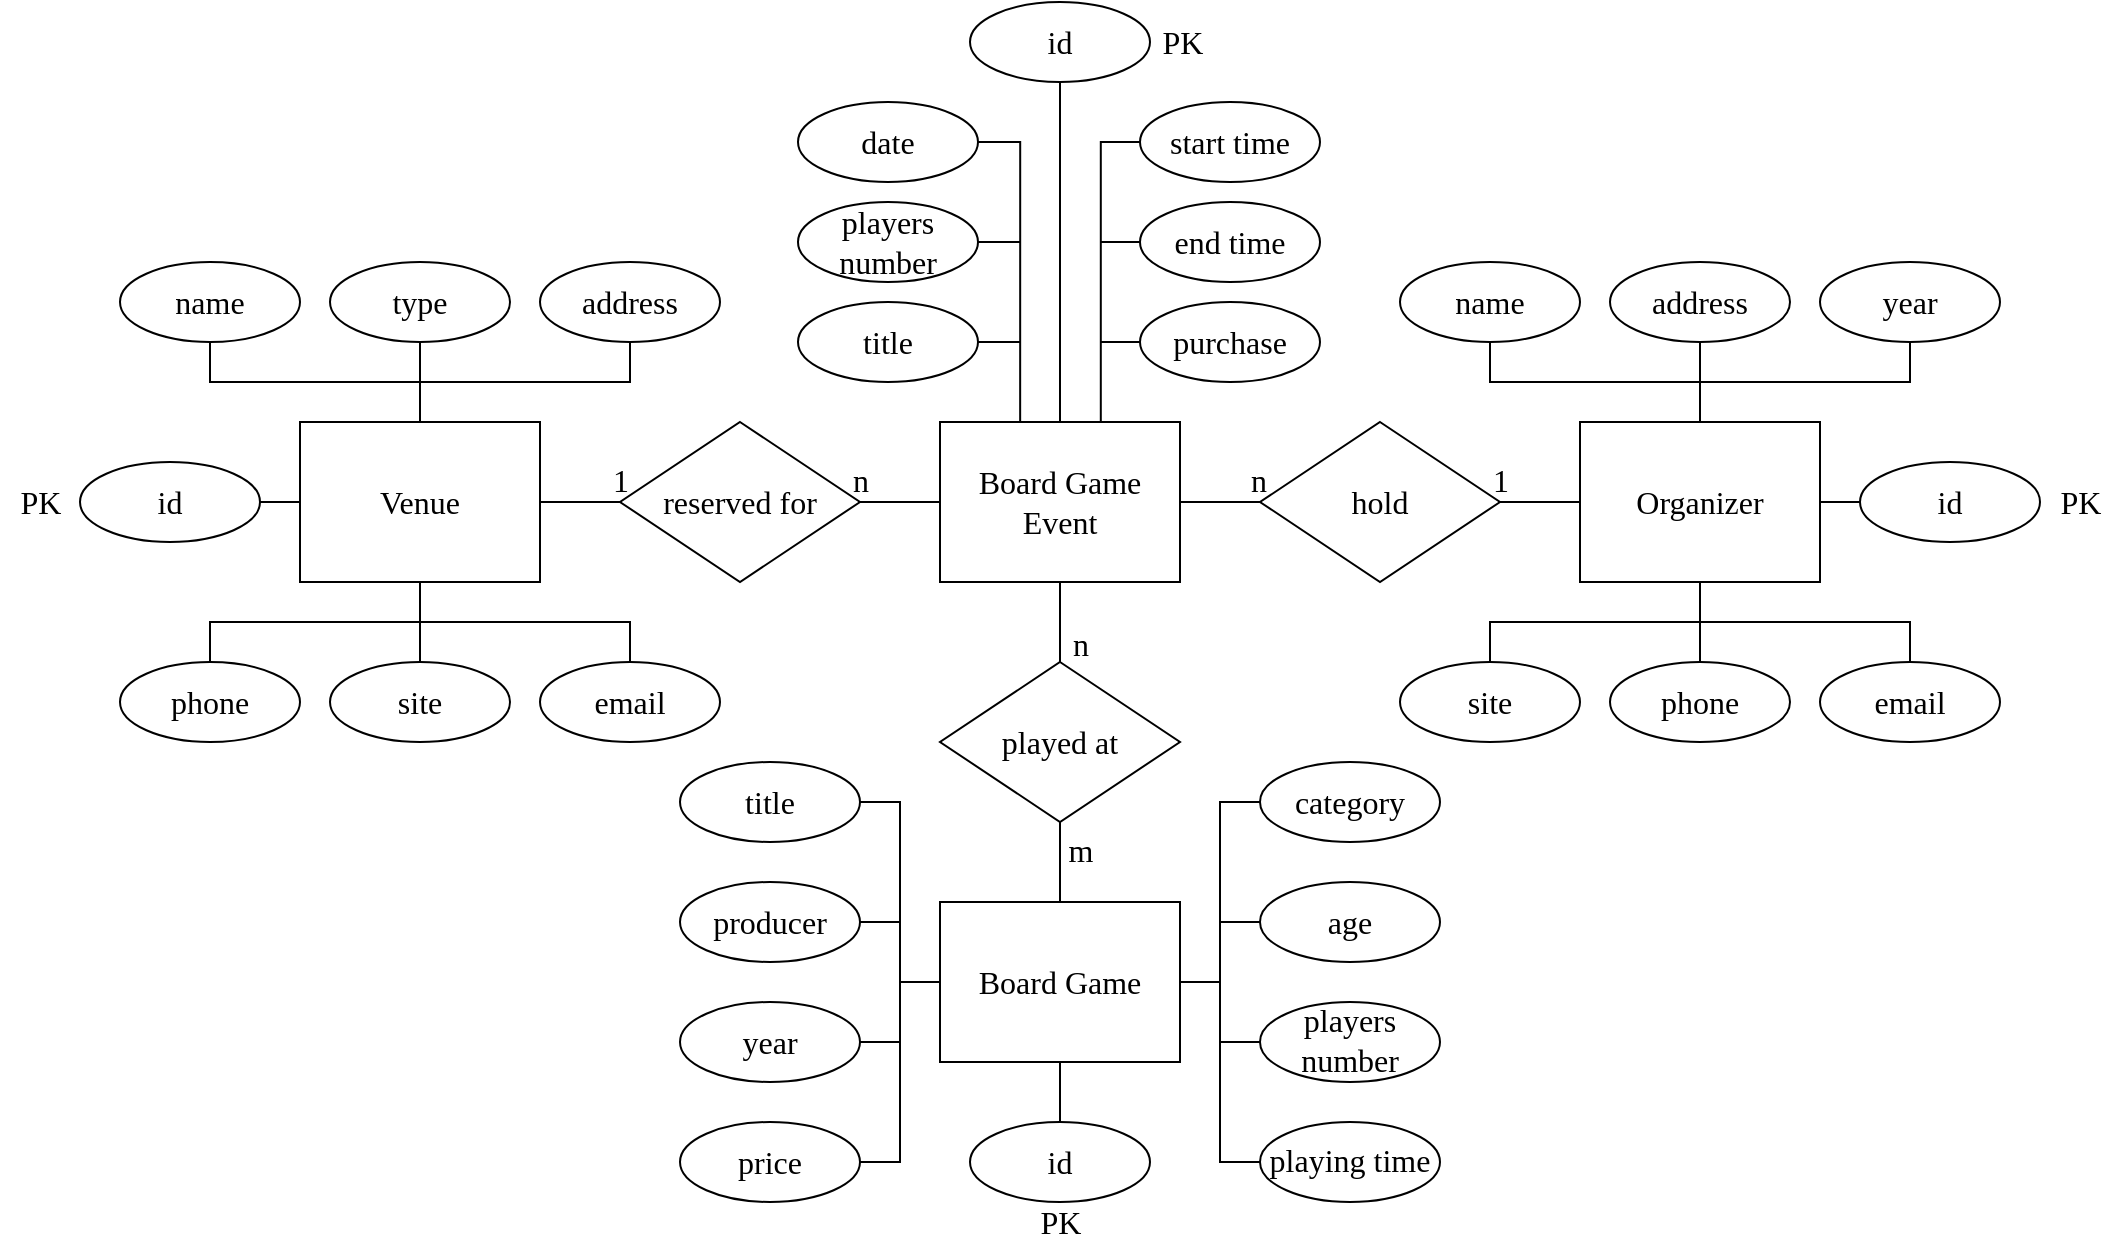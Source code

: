 <mxfile version="15.6.8" type="device"><diagram id="ZZBxsunZP16yqolOKHo-" name="Board Game Events"><mxGraphModel dx="1221" dy="660" grid="1" gridSize="10" guides="1" tooltips="1" connect="1" arrows="1" fold="1" page="1" pageScale="1" pageWidth="1169" pageHeight="827" math="0" shadow="0"><root><mxCell id="0"/><mxCell id="1" parent="0"/><mxCell id="dvmaPMy_Xci81uZpw_uD-16" style="edgeStyle=orthogonalEdgeStyle;rounded=0;orthogonalLoop=1;jettySize=auto;html=1;exitX=0.5;exitY=1;exitDx=0;exitDy=0;entryX=0.5;entryY=0;entryDx=0;entryDy=0;fontFamily=Times New Roman;fontSize=16;endArrow=none;endFill=0;" edge="1" parent="1" source="dvmaPMy_Xci81uZpw_uD-4" target="dvmaPMy_Xci81uZpw_uD-11"><mxGeometry relative="1" as="geometry"/></mxCell><mxCell id="dvmaPMy_Xci81uZpw_uD-20" value="n" style="edgeLabel;html=1;align=center;verticalAlign=middle;resizable=0;points=[];fontSize=16;fontFamily=Times New Roman;" vertex="1" connectable="0" parent="dvmaPMy_Xci81uZpw_uD-16"><mxGeometry x="0.268" y="1" relative="1" as="geometry"><mxPoint x="9" y="5" as="offset"/></mxGeometry></mxCell><mxCell id="dvmaPMy_Xci81uZpw_uD-18" style="edgeStyle=orthogonalEdgeStyle;rounded=0;orthogonalLoop=1;jettySize=auto;html=1;exitX=1;exitY=0.5;exitDx=0;exitDy=0;entryX=0;entryY=0.5;entryDx=0;entryDy=0;fontFamily=Times New Roman;fontSize=16;endArrow=none;endFill=0;" edge="1" parent="1" source="dvmaPMy_Xci81uZpw_uD-4" target="dvmaPMy_Xci81uZpw_uD-12"><mxGeometry relative="1" as="geometry"/></mxCell><mxCell id="dvmaPMy_Xci81uZpw_uD-23" value="n" style="edgeLabel;html=1;align=center;verticalAlign=middle;resizable=0;points=[];fontSize=16;fontFamily=Times New Roman;" vertex="1" connectable="0" parent="dvmaPMy_Xci81uZpw_uD-18"><mxGeometry x="0.278" y="-1" relative="1" as="geometry"><mxPoint x="13" y="-12" as="offset"/></mxGeometry></mxCell><mxCell id="dvmaPMy_Xci81uZpw_uD-36" style="edgeStyle=orthogonalEdgeStyle;rounded=0;orthogonalLoop=1;jettySize=auto;html=1;exitX=0.334;exitY=0.004;exitDx=0;exitDy=0;entryX=1;entryY=0.5;entryDx=0;entryDy=0;fontFamily=Times New Roman;fontSize=16;endArrow=none;endFill=0;exitPerimeter=0;" edge="1" parent="1" source="dvmaPMy_Xci81uZpw_uD-4" target="dvmaPMy_Xci81uZpw_uD-31"><mxGeometry relative="1" as="geometry"><Array as="points"><mxPoint x="565" y="174"/></Array></mxGeometry></mxCell><mxCell id="dvmaPMy_Xci81uZpw_uD-39" style="edgeStyle=orthogonalEdgeStyle;rounded=0;orthogonalLoop=1;jettySize=auto;html=1;exitX=0.67;exitY=0.003;exitDx=0;exitDy=0;entryX=0;entryY=0.5;entryDx=0;entryDy=0;fontFamily=Times New Roman;fontSize=16;endArrow=none;endFill=0;exitPerimeter=0;" edge="1" parent="1" source="dvmaPMy_Xci81uZpw_uD-4" target="dvmaPMy_Xci81uZpw_uD-33"><mxGeometry relative="1" as="geometry"><Array as="points"><mxPoint x="605" y="174"/></Array></mxGeometry></mxCell><mxCell id="dvmaPMy_Xci81uZpw_uD-42" style="edgeStyle=orthogonalEdgeStyle;rounded=0;orthogonalLoop=1;jettySize=auto;html=1;exitX=0.5;exitY=0;exitDx=0;exitDy=0;entryX=0.5;entryY=1;entryDx=0;entryDy=0;fontFamily=Times New Roman;fontSize=16;endArrow=none;endFill=0;" edge="1" parent="1" source="dvmaPMy_Xci81uZpw_uD-4" target="dvmaPMy_Xci81uZpw_uD-28"><mxGeometry relative="1" as="geometry"/></mxCell><mxCell id="dvmaPMy_Xci81uZpw_uD-4" value="&lt;font face=&quot;Times New Roman&quot; style=&quot;font-size: 16px&quot;&gt;Board Game&lt;br&gt;Event&lt;/font&gt;" style="rounded=0;whiteSpace=wrap;html=1;" vertex="1" parent="1"><mxGeometry x="525" y="314" width="120" height="80" as="geometry"/></mxCell><mxCell id="dvmaPMy_Xci81uZpw_uD-54" style="edgeStyle=orthogonalEdgeStyle;rounded=0;orthogonalLoop=1;jettySize=auto;html=1;exitX=1;exitY=0.5;exitDx=0;exitDy=0;entryX=0;entryY=0.5;entryDx=0;entryDy=0;fontFamily=Times New Roman;fontSize=16;endArrow=none;endFill=0;" edge="1" parent="1" source="dvmaPMy_Xci81uZpw_uD-5" target="dvmaPMy_Xci81uZpw_uD-46"><mxGeometry relative="1" as="geometry"/></mxCell><mxCell id="dvmaPMy_Xci81uZpw_uD-98" style="edgeStyle=orthogonalEdgeStyle;rounded=0;orthogonalLoop=1;jettySize=auto;html=1;exitX=0.5;exitY=0;exitDx=0;exitDy=0;entryX=0.5;entryY=1;entryDx=0;entryDy=0;fontFamily=Times New Roman;fontSize=16;endArrow=none;endFill=0;" edge="1" parent="1" source="dvmaPMy_Xci81uZpw_uD-5" target="dvmaPMy_Xci81uZpw_uD-93"><mxGeometry relative="1" as="geometry"/></mxCell><mxCell id="dvmaPMy_Xci81uZpw_uD-5" value="Organizer" style="rounded=0;whiteSpace=wrap;html=1;fontFamily=Times New Roman;fontSize=16;" vertex="1" parent="1"><mxGeometry x="845" y="314" width="120" height="80" as="geometry"/></mxCell><mxCell id="dvmaPMy_Xci81uZpw_uD-53" style="edgeStyle=orthogonalEdgeStyle;rounded=0;orthogonalLoop=1;jettySize=auto;html=1;exitX=0.5;exitY=1;exitDx=0;exitDy=0;entryX=0.5;entryY=0;entryDx=0;entryDy=0;fontFamily=Times New Roman;fontSize=16;endArrow=none;endFill=0;" edge="1" parent="1" source="dvmaPMy_Xci81uZpw_uD-6" target="dvmaPMy_Xci81uZpw_uD-48"><mxGeometry relative="1" as="geometry"/></mxCell><mxCell id="dvmaPMy_Xci81uZpw_uD-83" style="edgeStyle=orthogonalEdgeStyle;rounded=0;orthogonalLoop=1;jettySize=auto;html=1;exitX=0;exitY=0.5;exitDx=0;exitDy=0;entryX=1;entryY=0.5;entryDx=0;entryDy=0;fontFamily=Times New Roman;fontSize=16;endArrow=none;endFill=0;" edge="1" parent="1" source="dvmaPMy_Xci81uZpw_uD-6" target="dvmaPMy_Xci81uZpw_uD-74"><mxGeometry relative="1" as="geometry"/></mxCell><mxCell id="dvmaPMy_Xci81uZpw_uD-6" value="&lt;font face=&quot;Times New Roman&quot; style=&quot;font-size: 16px&quot;&gt;Board Game&lt;/font&gt;" style="rounded=0;whiteSpace=wrap;html=1;" vertex="1" parent="1"><mxGeometry x="525" y="554" width="120" height="80" as="geometry"/></mxCell><mxCell id="dvmaPMy_Xci81uZpw_uD-55" style="edgeStyle=orthogonalEdgeStyle;rounded=0;orthogonalLoop=1;jettySize=auto;html=1;exitX=0;exitY=0.5;exitDx=0;exitDy=0;entryX=1;entryY=0.5;entryDx=0;entryDy=0;fontFamily=Times New Roman;fontSize=16;endArrow=none;endFill=0;" edge="1" parent="1" source="dvmaPMy_Xci81uZpw_uD-7" target="dvmaPMy_Xci81uZpw_uD-50"><mxGeometry relative="1" as="geometry"/></mxCell><mxCell id="dvmaPMy_Xci81uZpw_uD-65" style="edgeStyle=orthogonalEdgeStyle;rounded=0;orthogonalLoop=1;jettySize=auto;html=1;exitX=0.5;exitY=0;exitDx=0;exitDy=0;entryX=0.5;entryY=1;entryDx=0;entryDy=0;fontFamily=Times New Roman;fontSize=16;endArrow=none;endFill=0;" edge="1" parent="1" source="dvmaPMy_Xci81uZpw_uD-7" target="dvmaPMy_Xci81uZpw_uD-57"><mxGeometry relative="1" as="geometry"/></mxCell><mxCell id="dvmaPMy_Xci81uZpw_uD-69" style="edgeStyle=orthogonalEdgeStyle;rounded=0;orthogonalLoop=1;jettySize=auto;html=1;exitX=0.5;exitY=1;exitDx=0;exitDy=0;entryX=0.5;entryY=0;entryDx=0;entryDy=0;fontFamily=Times New Roman;fontSize=16;endArrow=none;endFill=0;" edge="1" parent="1" source="dvmaPMy_Xci81uZpw_uD-7" target="dvmaPMy_Xci81uZpw_uD-60"><mxGeometry relative="1" as="geometry"/></mxCell><mxCell id="dvmaPMy_Xci81uZpw_uD-7" value="&lt;font face=&quot;Times New Roman&quot; style=&quot;font-size: 16px&quot;&gt;Venue&lt;/font&gt;" style="rounded=0;whiteSpace=wrap;html=1;" vertex="1" parent="1"><mxGeometry x="205" y="314" width="120" height="80" as="geometry"/></mxCell><mxCell id="dvmaPMy_Xci81uZpw_uD-17" style="edgeStyle=orthogonalEdgeStyle;rounded=0;orthogonalLoop=1;jettySize=auto;html=1;exitX=0.5;exitY=1;exitDx=0;exitDy=0;entryX=0.5;entryY=0;entryDx=0;entryDy=0;fontFamily=Times New Roman;fontSize=16;endArrow=none;endFill=0;" edge="1" parent="1" source="dvmaPMy_Xci81uZpw_uD-11" target="dvmaPMy_Xci81uZpw_uD-6"><mxGeometry relative="1" as="geometry"/></mxCell><mxCell id="dvmaPMy_Xci81uZpw_uD-21" value="m" style="edgeLabel;html=1;align=center;verticalAlign=middle;resizable=0;points=[];fontSize=16;fontFamily=Times New Roman;" vertex="1" connectable="0" parent="dvmaPMy_Xci81uZpw_uD-17"><mxGeometry x="-0.316" relative="1" as="geometry"><mxPoint x="10" as="offset"/></mxGeometry></mxCell><mxCell id="dvmaPMy_Xci81uZpw_uD-11" value="played at" style="rhombus;whiteSpace=wrap;html=1;fontFamily=Times New Roman;fontSize=16;" vertex="1" parent="1"><mxGeometry x="525" y="434" width="120" height="80" as="geometry"/></mxCell><mxCell id="dvmaPMy_Xci81uZpw_uD-19" style="edgeStyle=orthogonalEdgeStyle;rounded=0;orthogonalLoop=1;jettySize=auto;html=1;exitX=1;exitY=0.5;exitDx=0;exitDy=0;entryX=0;entryY=0.5;entryDx=0;entryDy=0;fontFamily=Times New Roman;fontSize=16;endArrow=none;endFill=0;" edge="1" parent="1" source="dvmaPMy_Xci81uZpw_uD-12" target="dvmaPMy_Xci81uZpw_uD-5"><mxGeometry relative="1" as="geometry"/></mxCell><mxCell id="dvmaPMy_Xci81uZpw_uD-22" value="1" style="edgeLabel;html=1;align=center;verticalAlign=middle;resizable=0;points=[];fontSize=16;fontFamily=Times New Roman;" vertex="1" connectable="0" parent="dvmaPMy_Xci81uZpw_uD-19"><mxGeometry x="-0.322" relative="1" as="geometry"><mxPoint x="-14" y="-11" as="offset"/></mxGeometry></mxCell><mxCell id="dvmaPMy_Xci81uZpw_uD-12" value="hold" style="rhombus;whiteSpace=wrap;html=1;fontFamily=Times New Roman;fontSize=16;" vertex="1" parent="1"><mxGeometry x="685" y="314" width="120" height="80" as="geometry"/></mxCell><mxCell id="dvmaPMy_Xci81uZpw_uD-14" style="edgeStyle=orthogonalEdgeStyle;rounded=0;orthogonalLoop=1;jettySize=auto;html=1;exitX=1;exitY=0.5;exitDx=0;exitDy=0;entryX=0;entryY=0.5;entryDx=0;entryDy=0;fontFamily=Times New Roman;fontSize=16;endArrow=none;endFill=0;" edge="1" parent="1" source="dvmaPMy_Xci81uZpw_uD-13" target="dvmaPMy_Xci81uZpw_uD-4"><mxGeometry relative="1" as="geometry"/></mxCell><mxCell id="dvmaPMy_Xci81uZpw_uD-27" value="n" style="edgeLabel;html=1;align=center;verticalAlign=middle;resizable=0;points=[];fontSize=16;fontFamily=Times New Roman;" vertex="1" connectable="0" parent="dvmaPMy_Xci81uZpw_uD-14"><mxGeometry x="-0.294" y="1" relative="1" as="geometry"><mxPoint x="-14" y="-10" as="offset"/></mxGeometry></mxCell><mxCell id="dvmaPMy_Xci81uZpw_uD-15" style="edgeStyle=orthogonalEdgeStyle;rounded=0;orthogonalLoop=1;jettySize=auto;html=1;exitX=0;exitY=0.5;exitDx=0;exitDy=0;entryX=1;entryY=0.5;entryDx=0;entryDy=0;fontFamily=Times New Roman;fontSize=16;endArrow=none;endFill=0;" edge="1" parent="1" source="dvmaPMy_Xci81uZpw_uD-13" target="dvmaPMy_Xci81uZpw_uD-7"><mxGeometry relative="1" as="geometry"/></mxCell><mxCell id="dvmaPMy_Xci81uZpw_uD-26" value="1" style="edgeLabel;html=1;align=center;verticalAlign=middle;resizable=0;points=[];fontSize=16;fontFamily=Times New Roman;" vertex="1" connectable="0" parent="dvmaPMy_Xci81uZpw_uD-15"><mxGeometry x="-0.234" y="-1" relative="1" as="geometry"><mxPoint x="15" y="-10" as="offset"/></mxGeometry></mxCell><mxCell id="dvmaPMy_Xci81uZpw_uD-13" value="reserved for" style="rhombus;whiteSpace=wrap;html=1;fontFamily=Times New Roman;fontSize=16;" vertex="1" parent="1"><mxGeometry x="365" y="314" width="120" height="80" as="geometry"/></mxCell><mxCell id="dvmaPMy_Xci81uZpw_uD-28" value="id" style="ellipse;whiteSpace=wrap;html=1;fontFamily=Times New Roman;fontSize=16;" vertex="1" parent="1"><mxGeometry x="540" y="104" width="90" height="40" as="geometry"/></mxCell><mxCell id="dvmaPMy_Xci81uZpw_uD-38" style="edgeStyle=orthogonalEdgeStyle;rounded=0;orthogonalLoop=1;jettySize=auto;html=1;exitX=1;exitY=0.5;exitDx=0;exitDy=0;fontFamily=Times New Roman;fontSize=16;endArrow=none;endFill=0;" edge="1" parent="1" source="dvmaPMy_Xci81uZpw_uD-29"><mxGeometry relative="1" as="geometry"><mxPoint x="565" y="274" as="targetPoint"/></mxGeometry></mxCell><mxCell id="dvmaPMy_Xci81uZpw_uD-29" value="title" style="ellipse;whiteSpace=wrap;html=1;fontFamily=Times New Roman;fontSize=16;" vertex="1" parent="1"><mxGeometry x="454" y="254" width="90" height="40" as="geometry"/></mxCell><mxCell id="dvmaPMy_Xci81uZpw_uD-37" style="edgeStyle=orthogonalEdgeStyle;rounded=0;orthogonalLoop=1;jettySize=auto;html=1;exitX=1;exitY=0.5;exitDx=0;exitDy=0;fontFamily=Times New Roman;fontSize=16;endArrow=none;endFill=0;" edge="1" parent="1" source="dvmaPMy_Xci81uZpw_uD-30"><mxGeometry relative="1" as="geometry"><mxPoint x="565" y="224" as="targetPoint"/></mxGeometry></mxCell><mxCell id="dvmaPMy_Xci81uZpw_uD-30" value="players number" style="ellipse;whiteSpace=wrap;html=1;fontFamily=Times New Roman;fontSize=16;" vertex="1" parent="1"><mxGeometry x="454" y="204" width="90" height="40" as="geometry"/></mxCell><mxCell id="dvmaPMy_Xci81uZpw_uD-31" value="date" style="ellipse;whiteSpace=wrap;html=1;fontFamily=Times New Roman;fontSize=16;" vertex="1" parent="1"><mxGeometry x="454" y="154" width="90" height="40" as="geometry"/></mxCell><mxCell id="dvmaPMy_Xci81uZpw_uD-33" value="start time" style="ellipse;whiteSpace=wrap;html=1;fontFamily=Times New Roman;fontSize=16;" vertex="1" parent="1"><mxGeometry x="625" y="154" width="90" height="40" as="geometry"/></mxCell><mxCell id="dvmaPMy_Xci81uZpw_uD-40" style="edgeStyle=orthogonalEdgeStyle;rounded=0;orthogonalLoop=1;jettySize=auto;html=1;exitX=0;exitY=0.5;exitDx=0;exitDy=0;fontFamily=Times New Roman;fontSize=16;endArrow=none;endFill=0;" edge="1" parent="1" source="dvmaPMy_Xci81uZpw_uD-34"><mxGeometry relative="1" as="geometry"><mxPoint x="605" y="224" as="targetPoint"/></mxGeometry></mxCell><mxCell id="dvmaPMy_Xci81uZpw_uD-34" value="end time" style="ellipse;whiteSpace=wrap;html=1;fontFamily=Times New Roman;fontSize=16;" vertex="1" parent="1"><mxGeometry x="625" y="204" width="90" height="40" as="geometry"/></mxCell><mxCell id="dvmaPMy_Xci81uZpw_uD-41" style="edgeStyle=orthogonalEdgeStyle;rounded=0;orthogonalLoop=1;jettySize=auto;html=1;exitX=0;exitY=0.5;exitDx=0;exitDy=0;fontFamily=Times New Roman;fontSize=16;endArrow=none;endFill=0;" edge="1" parent="1" source="dvmaPMy_Xci81uZpw_uD-35"><mxGeometry relative="1" as="geometry"><mxPoint x="605" y="274" as="targetPoint"/></mxGeometry></mxCell><mxCell id="dvmaPMy_Xci81uZpw_uD-35" value="purchase" style="ellipse;whiteSpace=wrap;html=1;fontFamily=Times New Roman;fontSize=16;" vertex="1" parent="1"><mxGeometry x="625" y="254" width="90" height="40" as="geometry"/></mxCell><mxCell id="dvmaPMy_Xci81uZpw_uD-43" value="PK" style="text;html=1;align=center;verticalAlign=middle;resizable=0;points=[];autosize=1;strokeColor=none;fillColor=none;fontSize=16;fontFamily=Times New Roman;" vertex="1" parent="1"><mxGeometry x="626" y="114" width="40" height="20" as="geometry"/></mxCell><mxCell id="dvmaPMy_Xci81uZpw_uD-46" value="id" style="ellipse;whiteSpace=wrap;html=1;fontFamily=Times New Roman;fontSize=16;" vertex="1" parent="1"><mxGeometry x="985" y="334" width="90" height="40" as="geometry"/></mxCell><mxCell id="dvmaPMy_Xci81uZpw_uD-47" value="PK" style="text;html=1;align=center;verticalAlign=middle;resizable=0;points=[];autosize=1;strokeColor=none;fillColor=none;fontSize=16;fontFamily=Times New Roman;" vertex="1" parent="1"><mxGeometry x="1075" y="344" width="40" height="20" as="geometry"/></mxCell><mxCell id="dvmaPMy_Xci81uZpw_uD-48" value="id" style="ellipse;whiteSpace=wrap;html=1;fontFamily=Times New Roman;fontSize=16;" vertex="1" parent="1"><mxGeometry x="540" y="664" width="90" height="40" as="geometry"/></mxCell><mxCell id="dvmaPMy_Xci81uZpw_uD-49" value="PK" style="text;html=1;align=center;verticalAlign=middle;resizable=0;points=[];autosize=1;strokeColor=none;fillColor=none;fontSize=16;fontFamily=Times New Roman;" vertex="1" parent="1"><mxGeometry x="565" y="704" width="40" height="20" as="geometry"/></mxCell><mxCell id="dvmaPMy_Xci81uZpw_uD-50" value="id" style="ellipse;whiteSpace=wrap;html=1;fontFamily=Times New Roman;fontSize=16;" vertex="1" parent="1"><mxGeometry x="95" y="334" width="90" height="40" as="geometry"/></mxCell><mxCell id="dvmaPMy_Xci81uZpw_uD-51" value="PK" style="text;html=1;align=center;verticalAlign=middle;resizable=0;points=[];autosize=1;strokeColor=none;fillColor=none;fontSize=16;fontFamily=Times New Roman;" vertex="1" parent="1"><mxGeometry x="55" y="344" width="40" height="20" as="geometry"/></mxCell><mxCell id="dvmaPMy_Xci81uZpw_uD-68" style="edgeStyle=orthogonalEdgeStyle;rounded=0;orthogonalLoop=1;jettySize=auto;html=1;exitX=0.5;exitY=1;exitDx=0;exitDy=0;entryX=0.5;entryY=0;entryDx=0;entryDy=0;fontFamily=Times New Roman;fontSize=16;endArrow=none;endFill=0;" edge="1" parent="1" source="dvmaPMy_Xci81uZpw_uD-56" target="dvmaPMy_Xci81uZpw_uD-7"><mxGeometry relative="1" as="geometry"/></mxCell><mxCell id="dvmaPMy_Xci81uZpw_uD-56" value="name" style="ellipse;whiteSpace=wrap;html=1;fontFamily=Times New Roman;fontSize=16;" vertex="1" parent="1"><mxGeometry x="115" y="234" width="90" height="40" as="geometry"/></mxCell><mxCell id="dvmaPMy_Xci81uZpw_uD-57" value="type" style="ellipse;whiteSpace=wrap;html=1;fontFamily=Times New Roman;fontSize=16;" vertex="1" parent="1"><mxGeometry x="220" y="234" width="90" height="40" as="geometry"/></mxCell><mxCell id="dvmaPMy_Xci81uZpw_uD-67" style="edgeStyle=orthogonalEdgeStyle;rounded=0;orthogonalLoop=1;jettySize=auto;html=1;exitX=0.5;exitY=1;exitDx=0;exitDy=0;entryX=0.5;entryY=0;entryDx=0;entryDy=0;fontFamily=Times New Roman;fontSize=16;endArrow=none;endFill=0;" edge="1" parent="1" source="dvmaPMy_Xci81uZpw_uD-58" target="dvmaPMy_Xci81uZpw_uD-7"><mxGeometry relative="1" as="geometry"><Array as="points"><mxPoint x="370" y="294"/><mxPoint x="265" y="294"/></Array></mxGeometry></mxCell><mxCell id="dvmaPMy_Xci81uZpw_uD-58" value="address" style="ellipse;whiteSpace=wrap;html=1;fontFamily=Times New Roman;fontSize=16;" vertex="1" parent="1"><mxGeometry x="325" y="234" width="90" height="40" as="geometry"/></mxCell><mxCell id="dvmaPMy_Xci81uZpw_uD-71" style="edgeStyle=orthogonalEdgeStyle;rounded=0;orthogonalLoop=1;jettySize=auto;html=1;exitX=0.5;exitY=0;exitDx=0;exitDy=0;entryX=0.5;entryY=1;entryDx=0;entryDy=0;fontFamily=Times New Roman;fontSize=16;endArrow=none;endFill=0;" edge="1" parent="1" source="dvmaPMy_Xci81uZpw_uD-59" target="dvmaPMy_Xci81uZpw_uD-7"><mxGeometry relative="1" as="geometry"/></mxCell><mxCell id="dvmaPMy_Xci81uZpw_uD-59" value="phone" style="ellipse;whiteSpace=wrap;html=1;fontFamily=Times New Roman;fontSize=16;" vertex="1" parent="1"><mxGeometry x="115" y="434" width="90" height="40" as="geometry"/></mxCell><mxCell id="dvmaPMy_Xci81uZpw_uD-60" value="site" style="ellipse;whiteSpace=wrap;html=1;fontFamily=Times New Roman;fontSize=16;" vertex="1" parent="1"><mxGeometry x="220" y="434" width="90" height="40" as="geometry"/></mxCell><mxCell id="dvmaPMy_Xci81uZpw_uD-70" style="edgeStyle=orthogonalEdgeStyle;rounded=0;orthogonalLoop=1;jettySize=auto;html=1;exitX=0.5;exitY=0;exitDx=0;exitDy=0;entryX=0.5;entryY=1;entryDx=0;entryDy=0;fontFamily=Times New Roman;fontSize=16;endArrow=none;endFill=0;" edge="1" parent="1" source="dvmaPMy_Xci81uZpw_uD-61" target="dvmaPMy_Xci81uZpw_uD-7"><mxGeometry relative="1" as="geometry"/></mxCell><mxCell id="dvmaPMy_Xci81uZpw_uD-61" value="email" style="ellipse;whiteSpace=wrap;html=1;fontFamily=Times New Roman;fontSize=16;" vertex="1" parent="1"><mxGeometry x="325" y="434" width="90" height="40" as="geometry"/></mxCell><mxCell id="dvmaPMy_Xci81uZpw_uD-74" value="producer" style="ellipse;whiteSpace=wrap;html=1;fontFamily=Times New Roman;fontSize=16;" vertex="1" parent="1"><mxGeometry x="395" y="544" width="90" height="40" as="geometry"/></mxCell><mxCell id="dvmaPMy_Xci81uZpw_uD-85" style="edgeStyle=orthogonalEdgeStyle;rounded=0;orthogonalLoop=1;jettySize=auto;html=1;exitX=1;exitY=0.5;exitDx=0;exitDy=0;entryX=0;entryY=0.5;entryDx=0;entryDy=0;fontFamily=Times New Roman;fontSize=16;endArrow=none;endFill=0;" edge="1" parent="1" source="dvmaPMy_Xci81uZpw_uD-75" target="dvmaPMy_Xci81uZpw_uD-6"><mxGeometry relative="1" as="geometry"/></mxCell><mxCell id="dvmaPMy_Xci81uZpw_uD-75" value="price" style="ellipse;whiteSpace=wrap;html=1;fontFamily=Times New Roman;fontSize=16;" vertex="1" parent="1"><mxGeometry x="395" y="664" width="90" height="40" as="geometry"/></mxCell><mxCell id="dvmaPMy_Xci81uZpw_uD-84" style="edgeStyle=orthogonalEdgeStyle;rounded=0;orthogonalLoop=1;jettySize=auto;html=1;exitX=1;exitY=0.5;exitDx=0;exitDy=0;entryX=0;entryY=0.5;entryDx=0;entryDy=0;fontFamily=Times New Roman;fontSize=16;endArrow=none;endFill=0;" edge="1" parent="1" source="dvmaPMy_Xci81uZpw_uD-76" target="dvmaPMy_Xci81uZpw_uD-6"><mxGeometry relative="1" as="geometry"><Array as="points"><mxPoint x="505" y="624"/><mxPoint x="505" y="594"/></Array></mxGeometry></mxCell><mxCell id="dvmaPMy_Xci81uZpw_uD-76" value="year" style="ellipse;whiteSpace=wrap;html=1;fontFamily=Times New Roman;fontSize=16;" vertex="1" parent="1"><mxGeometry x="395" y="604" width="90" height="40" as="geometry"/></mxCell><mxCell id="dvmaPMy_Xci81uZpw_uD-91" style="edgeStyle=orthogonalEdgeStyle;rounded=0;orthogonalLoop=1;jettySize=auto;html=1;exitX=0;exitY=0.5;exitDx=0;exitDy=0;entryX=1;entryY=0.5;entryDx=0;entryDy=0;fontFamily=Times New Roman;fontSize=16;endArrow=none;endFill=0;" edge="1" parent="1" source="dvmaPMy_Xci81uZpw_uD-77" target="dvmaPMy_Xci81uZpw_uD-6"><mxGeometry relative="1" as="geometry"/></mxCell><mxCell id="dvmaPMy_Xci81uZpw_uD-77" value="category" style="ellipse;whiteSpace=wrap;html=1;fontFamily=Times New Roman;fontSize=16;" vertex="1" parent="1"><mxGeometry x="685" y="484" width="90" height="40" as="geometry"/></mxCell><mxCell id="dvmaPMy_Xci81uZpw_uD-87" style="edgeStyle=orthogonalEdgeStyle;rounded=0;orthogonalLoop=1;jettySize=auto;html=1;exitX=0;exitY=0.5;exitDx=0;exitDy=0;entryX=1;entryY=0.5;entryDx=0;entryDy=0;fontFamily=Times New Roman;fontSize=16;endArrow=none;endFill=0;" edge="1" parent="1" source="dvmaPMy_Xci81uZpw_uD-78" target="dvmaPMy_Xci81uZpw_uD-6"><mxGeometry relative="1" as="geometry"><Array as="points"><mxPoint x="665" y="564"/><mxPoint x="665" y="594"/></Array></mxGeometry></mxCell><mxCell id="dvmaPMy_Xci81uZpw_uD-78" value="age" style="ellipse;whiteSpace=wrap;html=1;fontFamily=Times New Roman;fontSize=16;" vertex="1" parent="1"><mxGeometry x="685" y="544" width="90" height="40" as="geometry"/></mxCell><mxCell id="dvmaPMy_Xci81uZpw_uD-90" style="edgeStyle=orthogonalEdgeStyle;rounded=0;orthogonalLoop=1;jettySize=auto;html=1;exitX=0;exitY=0.5;exitDx=0;exitDy=0;entryX=1;entryY=0.5;entryDx=0;entryDy=0;fontFamily=Times New Roman;fontSize=16;endArrow=none;endFill=0;" edge="1" parent="1" source="dvmaPMy_Xci81uZpw_uD-79" target="dvmaPMy_Xci81uZpw_uD-6"><mxGeometry relative="1" as="geometry"/></mxCell><mxCell id="dvmaPMy_Xci81uZpw_uD-79" value="playing time" style="ellipse;whiteSpace=wrap;html=1;fontFamily=Times New Roman;fontSize=16;spacingBottom=3;" vertex="1" parent="1"><mxGeometry x="685" y="664" width="90" height="40" as="geometry"/></mxCell><mxCell id="dvmaPMy_Xci81uZpw_uD-88" style="edgeStyle=orthogonalEdgeStyle;rounded=0;orthogonalLoop=1;jettySize=auto;html=1;exitX=0;exitY=0.5;exitDx=0;exitDy=0;entryX=1;entryY=0.5;entryDx=0;entryDy=0;fontFamily=Times New Roman;fontSize=16;endArrow=none;endFill=0;" edge="1" parent="1" source="dvmaPMy_Xci81uZpw_uD-80" target="dvmaPMy_Xci81uZpw_uD-6"><mxGeometry relative="1" as="geometry"/></mxCell><mxCell id="dvmaPMy_Xci81uZpw_uD-80" value="players number" style="ellipse;whiteSpace=wrap;html=1;fontFamily=Times New Roman;fontSize=16;spacingBottom=3;" vertex="1" parent="1"><mxGeometry x="685" y="604" width="90" height="40" as="geometry"/></mxCell><mxCell id="dvmaPMy_Xci81uZpw_uD-86" style="edgeStyle=orthogonalEdgeStyle;rounded=0;orthogonalLoop=1;jettySize=auto;html=1;exitX=1;exitY=0.5;exitDx=0;exitDy=0;entryX=0;entryY=0.5;entryDx=0;entryDy=0;fontFamily=Times New Roman;fontSize=16;endArrow=none;endFill=0;" edge="1" parent="1" source="dvmaPMy_Xci81uZpw_uD-81" target="dvmaPMy_Xci81uZpw_uD-6"><mxGeometry relative="1" as="geometry"/></mxCell><mxCell id="dvmaPMy_Xci81uZpw_uD-81" value="title" style="ellipse;whiteSpace=wrap;html=1;fontFamily=Times New Roman;fontSize=16;" vertex="1" parent="1"><mxGeometry x="395" y="484" width="90" height="40" as="geometry"/></mxCell><mxCell id="dvmaPMy_Xci81uZpw_uD-100" style="edgeStyle=orthogonalEdgeStyle;rounded=0;orthogonalLoop=1;jettySize=auto;html=1;exitX=0.5;exitY=1;exitDx=0;exitDy=0;entryX=0.5;entryY=0;entryDx=0;entryDy=0;fontFamily=Times New Roman;fontSize=16;endArrow=none;endFill=0;" edge="1" parent="1" source="dvmaPMy_Xci81uZpw_uD-92" target="dvmaPMy_Xci81uZpw_uD-5"><mxGeometry relative="1" as="geometry"/></mxCell><mxCell id="dvmaPMy_Xci81uZpw_uD-92" value="name" style="ellipse;whiteSpace=wrap;html=1;fontFamily=Times New Roman;fontSize=16;" vertex="1" parent="1"><mxGeometry x="755" y="234" width="90" height="40" as="geometry"/></mxCell><mxCell id="dvmaPMy_Xci81uZpw_uD-93" value="address" style="ellipse;whiteSpace=wrap;html=1;fontFamily=Times New Roman;fontSize=16;" vertex="1" parent="1"><mxGeometry x="860" y="234" width="90" height="40" as="geometry"/></mxCell><mxCell id="dvmaPMy_Xci81uZpw_uD-101" style="edgeStyle=orthogonalEdgeStyle;rounded=0;orthogonalLoop=1;jettySize=auto;html=1;exitX=0.5;exitY=0;exitDx=0;exitDy=0;entryX=0.5;entryY=1;entryDx=0;entryDy=0;fontFamily=Times New Roman;fontSize=16;endArrow=none;endFill=0;" edge="1" parent="1" source="dvmaPMy_Xci81uZpw_uD-94" target="dvmaPMy_Xci81uZpw_uD-5"><mxGeometry relative="1" as="geometry"/></mxCell><mxCell id="dvmaPMy_Xci81uZpw_uD-94" value="site" style="ellipse;whiteSpace=wrap;html=1;fontFamily=Times New Roman;fontSize=16;" vertex="1" parent="1"><mxGeometry x="755" y="434" width="90" height="40" as="geometry"/></mxCell><mxCell id="dvmaPMy_Xci81uZpw_uD-102" style="edgeStyle=orthogonalEdgeStyle;rounded=0;orthogonalLoop=1;jettySize=auto;html=1;exitX=0.5;exitY=0;exitDx=0;exitDy=0;entryX=0.5;entryY=1;entryDx=0;entryDy=0;fontFamily=Times New Roman;fontSize=16;endArrow=none;endFill=0;" edge="1" parent="1" source="dvmaPMy_Xci81uZpw_uD-95" target="dvmaPMy_Xci81uZpw_uD-5"><mxGeometry relative="1" as="geometry"/></mxCell><mxCell id="dvmaPMy_Xci81uZpw_uD-95" value="phone" style="ellipse;whiteSpace=wrap;html=1;fontFamily=Times New Roman;fontSize=16;" vertex="1" parent="1"><mxGeometry x="860" y="434" width="90" height="40" as="geometry"/></mxCell><mxCell id="dvmaPMy_Xci81uZpw_uD-105" style="edgeStyle=orthogonalEdgeStyle;rounded=0;orthogonalLoop=1;jettySize=auto;html=1;exitX=0.5;exitY=0;exitDx=0;exitDy=0;entryX=0.5;entryY=1;entryDx=0;entryDy=0;fontFamily=Times New Roman;fontSize=16;endArrow=none;endFill=0;" edge="1" parent="1" source="dvmaPMy_Xci81uZpw_uD-96" target="dvmaPMy_Xci81uZpw_uD-5"><mxGeometry relative="1" as="geometry"/></mxCell><mxCell id="dvmaPMy_Xci81uZpw_uD-96" value="email" style="ellipse;whiteSpace=wrap;html=1;fontFamily=Times New Roman;fontSize=16;" vertex="1" parent="1"><mxGeometry x="965" y="434" width="90" height="40" as="geometry"/></mxCell><mxCell id="dvmaPMy_Xci81uZpw_uD-99" style="edgeStyle=orthogonalEdgeStyle;rounded=0;orthogonalLoop=1;jettySize=auto;html=1;exitX=0.5;exitY=1;exitDx=0;exitDy=0;fontFamily=Times New Roman;fontSize=16;endArrow=none;endFill=0;entryX=0.5;entryY=0;entryDx=0;entryDy=0;" edge="1" parent="1" source="dvmaPMy_Xci81uZpw_uD-97" target="dvmaPMy_Xci81uZpw_uD-5"><mxGeometry relative="1" as="geometry"><mxPoint x="905" y="314" as="targetPoint"/></mxGeometry></mxCell><mxCell id="dvmaPMy_Xci81uZpw_uD-97" value="year" style="ellipse;whiteSpace=wrap;html=1;fontFamily=Times New Roman;fontSize=16;" vertex="1" parent="1"><mxGeometry x="965" y="234" width="90" height="40" as="geometry"/></mxCell></root></mxGraphModel></diagram></mxfile>